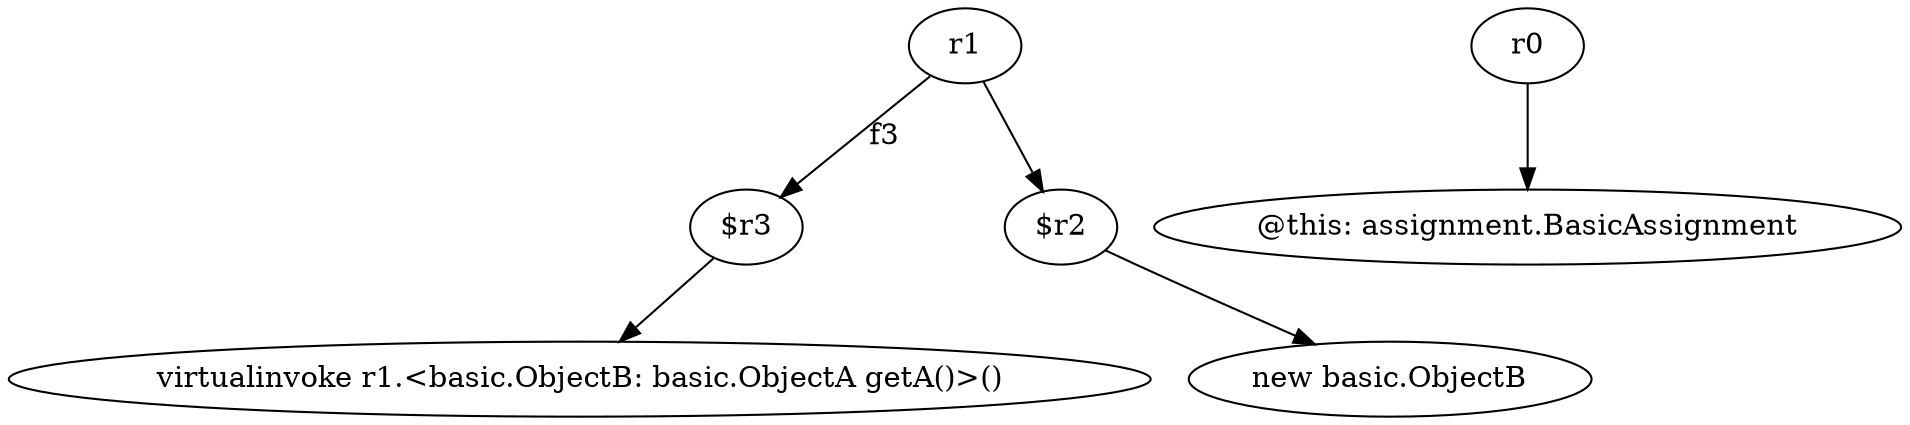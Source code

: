digraph g {
0[label="r1"]
1[label="$r3"]
0->1[label="f3"]
2[label="r0"]
3[label="@this: assignment.BasicAssignment"]
2->3[label=""]
4[label="$r2"]
0->4[label=""]
5[label="virtualinvoke r1.<basic.ObjectB: basic.ObjectA getA()>()"]
1->5[label=""]
6[label="new basic.ObjectB"]
4->6[label=""]
}